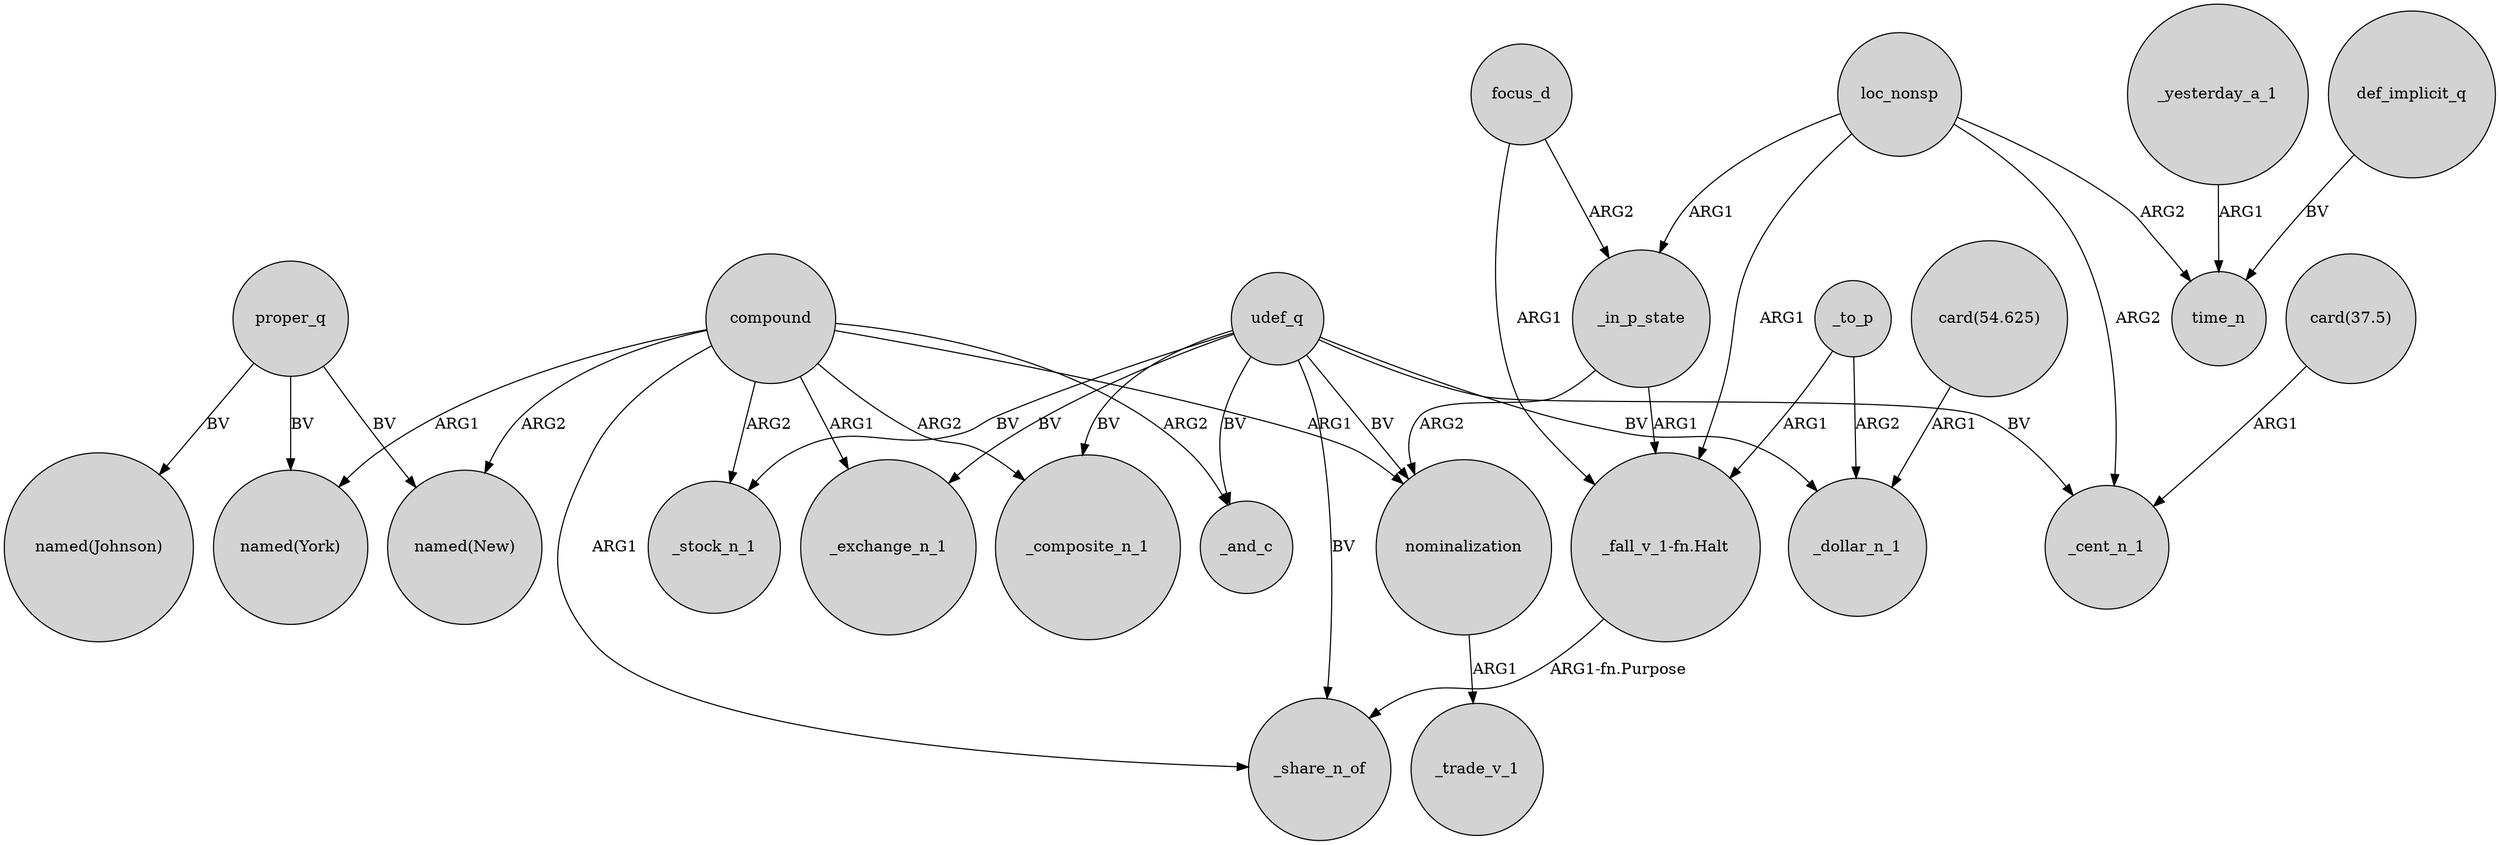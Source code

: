 digraph {
	node [shape=circle style=filled]
	_in_p_state -> nominalization [label=ARG2]
	focus_d -> _in_p_state [label=ARG2]
	compound -> "named(New)" [label=ARG2]
	compound -> _share_n_of [label=ARG1]
	focus_d -> "_fall_v_1-fn.Halt" [label=ARG1]
	proper_q -> "named(New)" [label=BV]
	udef_q -> nominalization [label=BV]
	udef_q -> _exchange_n_1 [label=BV]
	_yesterday_a_1 -> time_n [label=ARG1]
	_to_p -> _dollar_n_1 [label=ARG2]
	udef_q -> _and_c [label=BV]
	"_fall_v_1-fn.Halt" -> _share_n_of [label="ARG1-fn.Purpose"]
	udef_q -> _cent_n_1 [label=BV]
	compound -> _and_c [label=ARG2]
	compound -> _exchange_n_1 [label=ARG1]
	loc_nonsp -> _cent_n_1 [label=ARG2]
	proper_q -> "named(York)" [label=BV]
	proper_q -> "named(Johnson)" [label=BV]
	compound -> nominalization [label=ARG1]
	loc_nonsp -> "_fall_v_1-fn.Halt" [label=ARG1]
	udef_q -> _stock_n_1 [label=BV]
	udef_q -> _share_n_of [label=BV]
	compound -> _stock_n_1 [label=ARG2]
	udef_q -> _dollar_n_1 [label=BV]
	_in_p_state -> "_fall_v_1-fn.Halt" [label=ARG1]
	udef_q -> _composite_n_1 [label=BV]
	loc_nonsp -> time_n [label=ARG2]
	compound -> "named(York)" [label=ARG1]
	def_implicit_q -> time_n [label=BV]
	"card(54.625)" -> _dollar_n_1 [label=ARG1]
	compound -> _composite_n_1 [label=ARG2]
	"card(37.5)" -> _cent_n_1 [label=ARG1]
	_to_p -> "_fall_v_1-fn.Halt" [label=ARG1]
	loc_nonsp -> _in_p_state [label=ARG1]
	nominalization -> _trade_v_1 [label=ARG1]
}
